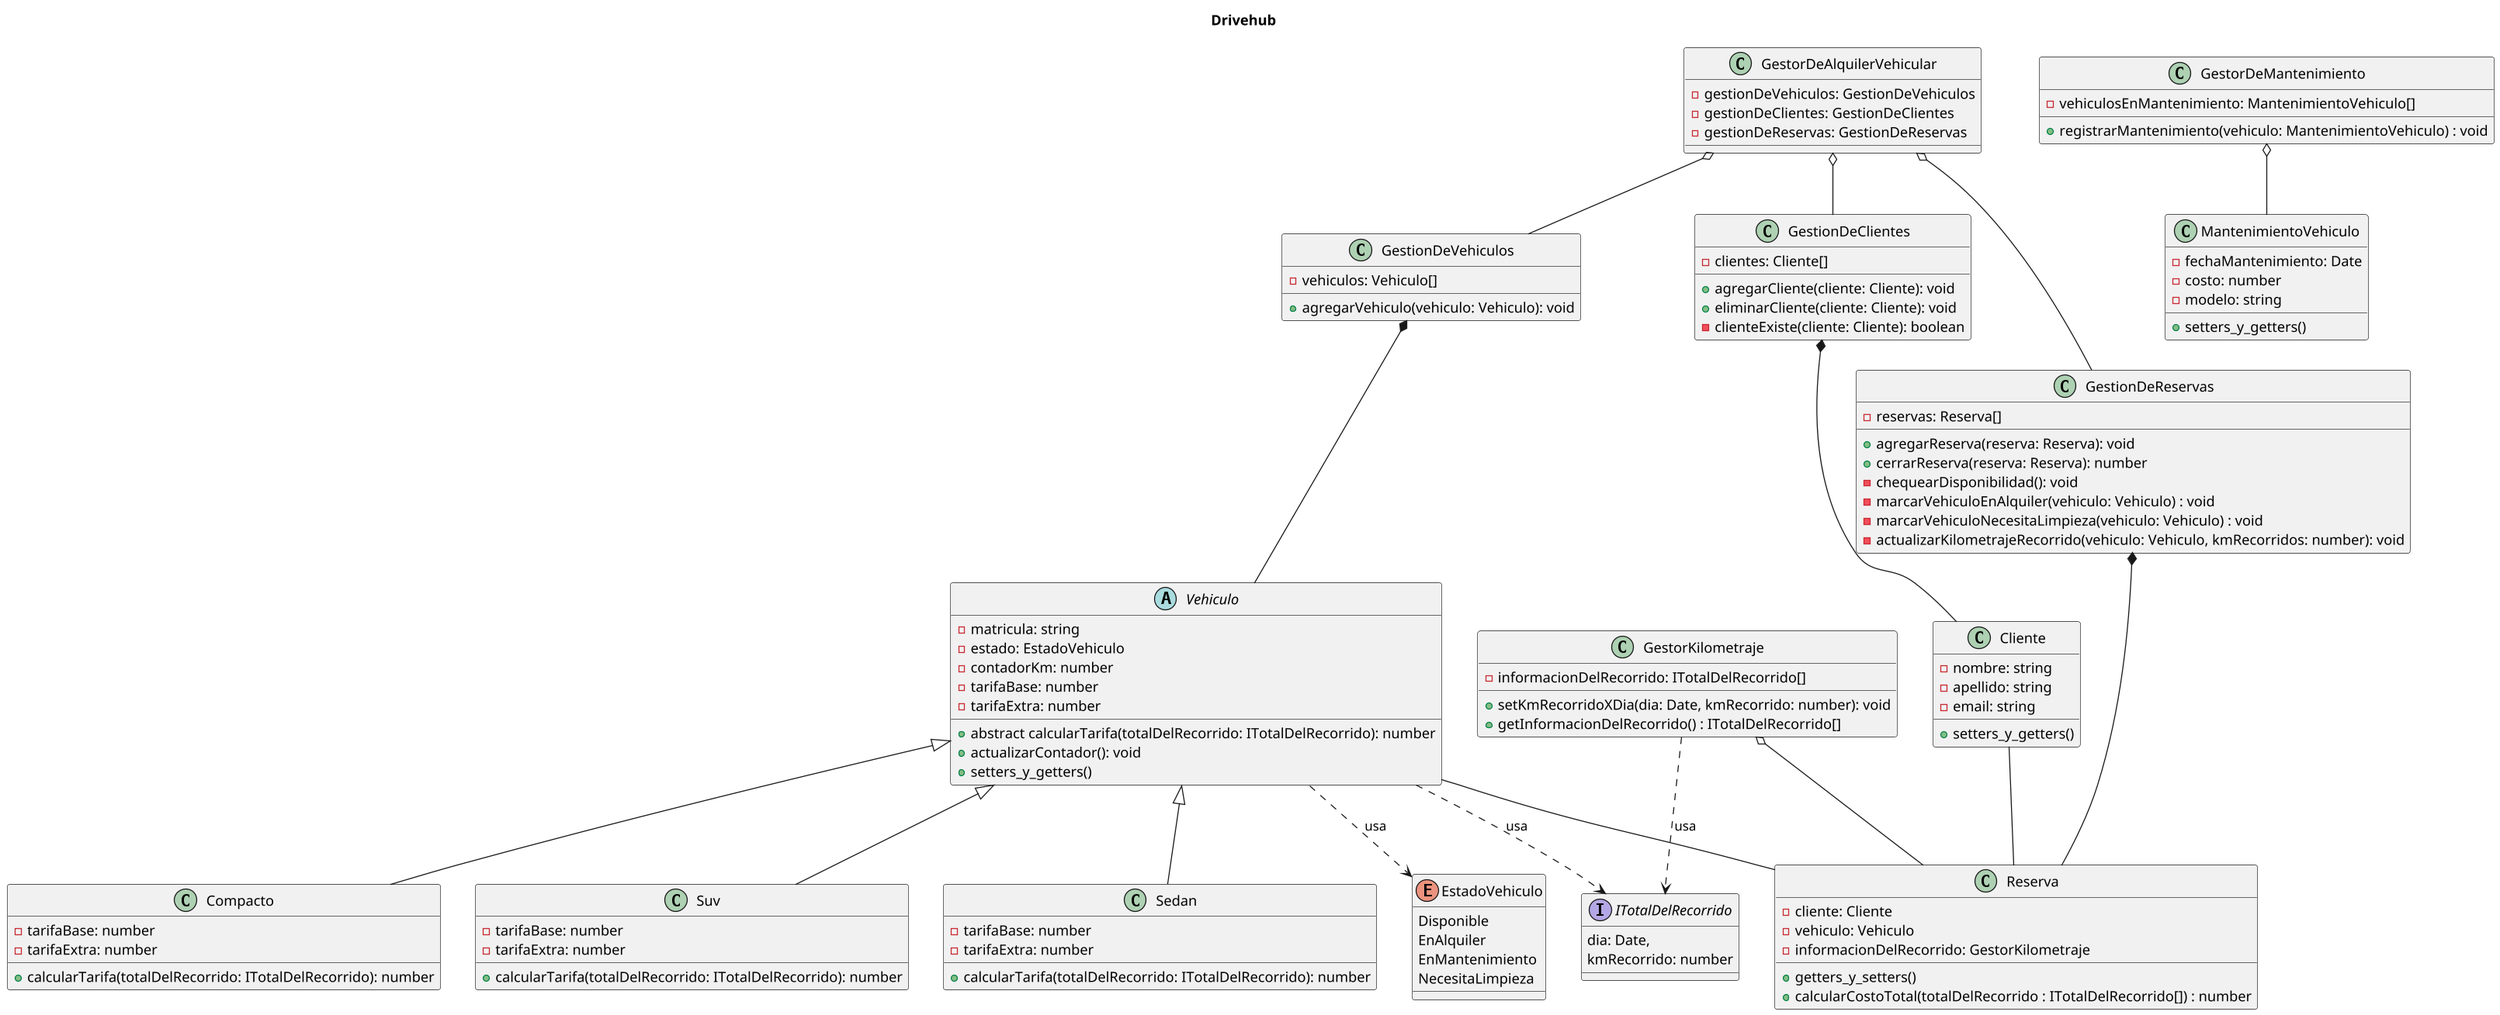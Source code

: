 @startuml TP

title "Drivehub"
scale 1.3

enum EstadoVehiculo {
   Disponible
   EnAlquiler
   EnMantenimiento
   NecesitaLimpieza
}

interface ITotalDelRecorrido{
   dia: Date,
   kmRecorrido: number
}

' Vehiculos
abstract class Vehiculo{
   -matricula: string
   -estado: EstadoVehiculo
   -contadorKm: number
   -tarifaBase: number
   -tarifaExtra: number

   + abstract calcularTarifa(totalDelRecorrido: ITotalDelRecorrido): number
   + actualizarContador(): void
   + setters_y_getters()
}

class Compacto{
   -tarifaBase: number
   -tarifaExtra: number
   + calcularTarifa(totalDelRecorrido: ITotalDelRecorrido): number
}

class Suv{
   -tarifaBase: number
   -tarifaExtra: number
   + calcularTarifa(totalDelRecorrido: ITotalDelRecorrido): number
}

class Sedan{
   -tarifaBase: number
   -tarifaExtra: number
   + calcularTarifa(totalDelRecorrido: ITotalDelRecorrido): number
}

Vehiculo <|-- Compacto
Vehiculo <|-- Sedan
Vehiculo <|-- Suv

' Clientes
class Cliente{
   -nombre: string
   -apellido: string
   -email: string
   
   + setters_y_getters()
}

class GestionDeClientes{
   - clientes: Cliente[]
   + agregarCliente(cliente: Cliente): void
   + eliminarCliente(cliente: Cliente): void
   - clienteExiste(cliente: Cliente): boolean
}

GestionDeClientes *-- Cliente

' Reservas
class Reserva{
   -cliente: Cliente
   -vehiculo: Vehiculo
   -informacionDelRecorrido: GestorKilometraje
   
   + getters_y_setters()
   + calcularCostoTotal(totalDelRecorrido : ITotalDelRecorrido[]) : number
}


class GestorKilometraje{
   - informacionDelRecorrido: ITotalDelRecorrido[]
   + setKmRecorridoXDia(dia: Date, kmRecorrido: number): void
   + getInformacionDelRecorrido() : ITotalDelRecorrido[]
}

class GestionDeReservas{
   -reservas: Reserva[]
   +agregarReserva(reserva: Reserva): void
   +cerrarReserva(reserva: Reserva): number
   -chequearDisponibilidad(): void
   - marcarVehiculoEnAlquiler(vehiculo: Vehiculo) : void
   - marcarVehiculoNecesitaLimpieza(vehiculo: Vehiculo) : void
   - actualizarKilometrajeRecorrido(vehiculo: Vehiculo, kmRecorridos: number): void
}

GestionDeReservas *-- Reserva
GestorKilometraje o-- Reserva

Cliente -- Reserva
Vehiculo -- Reserva

' Vehiculos gestion
class GestionDeVehiculos{
   - vehiculos: Vehiculo[]
   + agregarVehiculo(vehiculo: Vehiculo): void
}

GestionDeVehiculos *-- Vehiculo

' Gestor principal
class GestorDeAlquilerVehicular{
   - gestionDeVehiculos: GestionDeVehiculos
   - gestionDeClientes: GestionDeClientes
   - gestionDeReservas: GestionDeReservas
}

GestorDeAlquilerVehicular o-- GestionDeVehiculos
GestorDeAlquilerVehicular o-- GestionDeReservas
GestorDeAlquilerVehicular o-- GestionDeClientes

' Mantenimiento
class MantenimientoVehiculo{
   -fechaMantenimiento: Date
   -costo: number
   -modelo: string
   + setters_y_getters()
}

class GestorDeMantenimiento{
   - vehiculosEnMantenimiento: MantenimientoVehiculo[]
   + registrarMantenimiento(vehiculo: MantenimientoVehiculo) : void
}

GestorDeMantenimiento o-- MantenimientoVehiculo
Vehiculo ..> EstadoVehiculo : usa
Vehiculo ..> ITotalDelRecorrido : usa
GestorKilometraje ..> ITotalDelRecorrido : usa



' Dep

